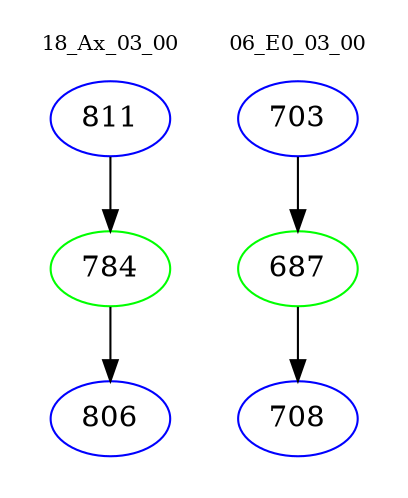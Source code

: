 digraph{
subgraph cluster_0 {
color = white
label = "18_Ax_03_00";
fontsize=10;
T0_811 [label="811", color="blue"]
T0_811 -> T0_784 [color="black"]
T0_784 [label="784", color="green"]
T0_784 -> T0_806 [color="black"]
T0_806 [label="806", color="blue"]
}
subgraph cluster_1 {
color = white
label = "06_E0_03_00";
fontsize=10;
T1_703 [label="703", color="blue"]
T1_703 -> T1_687 [color="black"]
T1_687 [label="687", color="green"]
T1_687 -> T1_708 [color="black"]
T1_708 [label="708", color="blue"]
}
}
